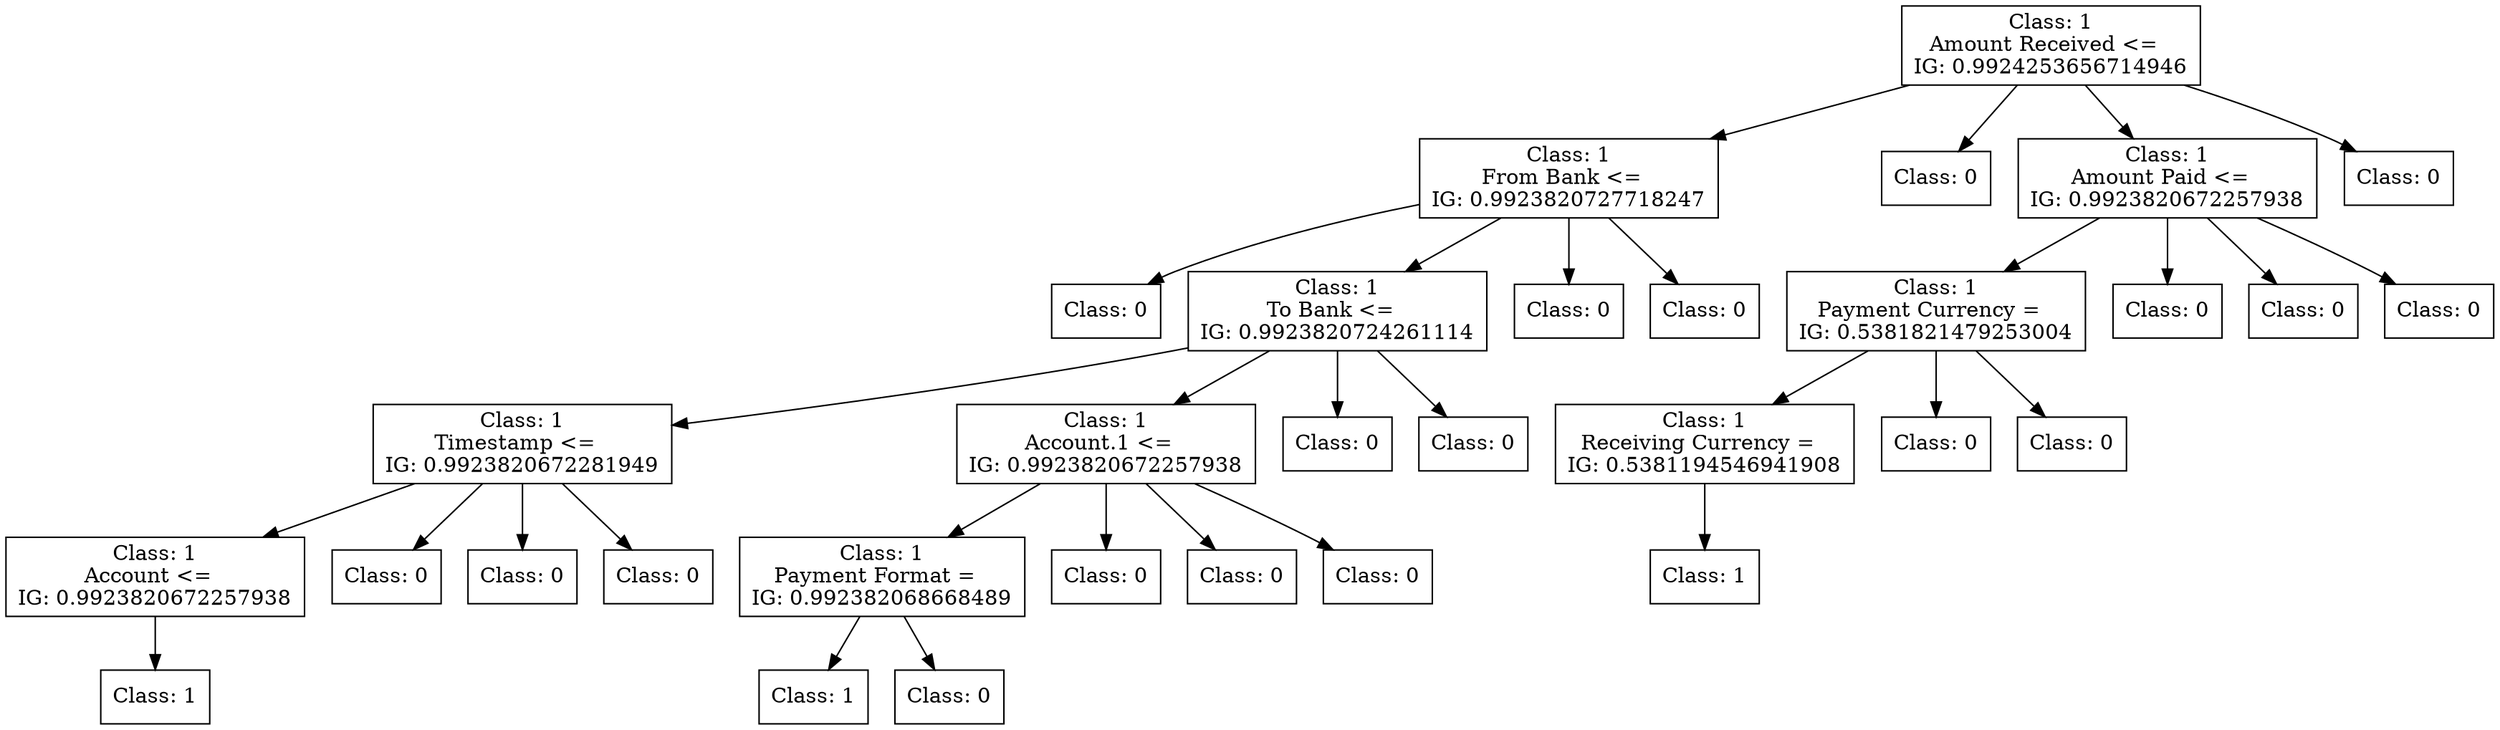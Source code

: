 digraph DecisionTree {
	rankdir=TD;
	node [shape=box];
	140126978614096 [label="Class: 1
Amount Received <=  
IG: 0.9924253656714946"];
	140126978871872 [label="Class: 1
From Bank <=  
IG: 0.9923820727718247"];
	140126978614096 -> 140126978871872;
	140126978621008 [label="Class: 0
"];
	140126978871872 -> 140126978621008;
	140126978997312 [label="Class: 1
To Bank <=  
IG: 0.9923820724261114"];
	140126978871872 -> 140126978997312;
	140126978617840 [label="Class: 1
Timestamp <=  
IG: 0.9923820672281949"];
	140126978997312 -> 140126978617840;
	140126978867600 [label="Class: 1
Account <=  
IG: 0.9923820672257938"];
	140126978617840 -> 140126978867600;
	140126978995776 [label="Class: 1
"];
	140126978867600 -> 140126978995776;
	140126949501024 [label="Class: 0
"];
	140126978617840 -> 140126949501024;
	140126949502944 [label="Class: 0
"];
	140126978617840 -> 140126949502944;
	140126949498864 [label="Class: 0
"];
	140126978617840 -> 140126949498864;
	140126949497856 [label="Class: 1
Account.1 <=  
IG: 0.9923820672257938"];
	140126978997312 -> 140126949497856;
	140126978996976 [label="Class: 1
Payment Format =  
IG: 0.992382068668489"];
	140126949497856 -> 140126978996976;
	140126978996400 [label="Class: 1
"];
	140126978996976 -> 140126978996400;
	140126939466192 [label="Class: 0
"];
	140126978996976 -> 140126939466192;
	140126949504528 [label="Class: 0
"];
	140126949497856 -> 140126949504528;
	140126949504000 [label="Class: 0
"];
	140126949497856 -> 140126949504000;
	140126949504576 [label="Class: 0
"];
	140126949497856 -> 140126949504576;
	140126949495744 [label="Class: 0
"];
	140126978997312 -> 140126949495744;
	140126949497760 [label="Class: 0
"];
	140126978997312 -> 140126949497760;
	140126978995824 [label="Class: 0
"];
	140126978871872 -> 140126978995824;
	140126978996544 [label="Class: 0
"];
	140126978871872 -> 140126978996544;
	140126978988000 [label="Class: 0
"];
	140126978614096 -> 140126978988000;
	140126978992032 [label="Class: 1
Amount Paid <=  
IG: 0.9923820672257938"];
	140126978614096 -> 140126978992032;
	140126949506640 [label="Class: 1
Payment Currency =  
IG: 0.5381821479253004"];
	140126978992032 -> 140126949506640;
	140126978992320 [label="Class: 1
Receiving Currency =  
IG: 0.5381194546941908"];
	140126949506640 -> 140126978992320;
	140126978989248 [label="Class: 1
"];
	140126978992320 -> 140126978989248;
	140126939473968 [label="Class: 0
"];
	140126949506640 -> 140126939473968;
	140126939475312 [label="Class: 0
"];
	140126949506640 -> 140126939475312;
	140126939470896 [label="Class: 0
"];
	140126978992032 -> 140126939470896;
	140126939473152 [label="Class: 0
"];
	140126978992032 -> 140126939473152;
	140126939471664 [label="Class: 0
"];
	140126978992032 -> 140126939471664;
	140126978990928 [label="Class: 0
"];
	140126978614096 -> 140126978990928;
}
